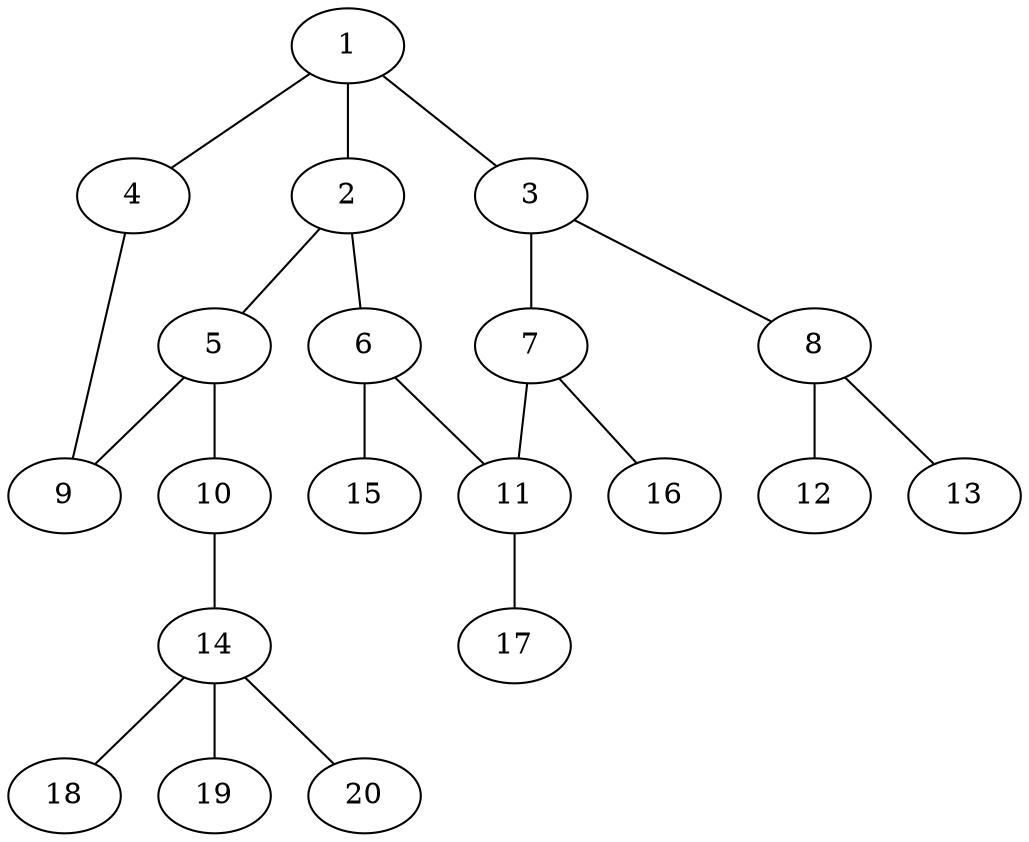 graph molecule_2523 {
	1	 [chem=C];
	2	 [chem=C];
	1 -- 2	 [valence=2];
	3	 [chem=C];
	1 -- 3	 [valence=1];
	4	 [chem=S];
	1 -- 4	 [valence=1];
	5	 [chem=C];
	2 -- 5	 [valence=1];
	6	 [chem=C];
	2 -- 6	 [valence=1];
	7	 [chem=C];
	3 -- 7	 [valence=2];
	8	 [chem=N];
	3 -- 8	 [valence=1];
	9	 [chem=N];
	4 -- 9	 [valence=1];
	5 -- 9	 [valence=2];
	10	 [chem=O];
	5 -- 10	 [valence=1];
	11	 [chem=C];
	6 -- 11	 [valence=2];
	15	 [chem=H];
	6 -- 15	 [valence=1];
	7 -- 11	 [valence=1];
	16	 [chem=H];
	7 -- 16	 [valence=1];
	12	 [chem=O];
	8 -- 12	 [valence=2];
	13	 [chem=O];
	8 -- 13	 [valence=1];
	14	 [chem=C];
	10 -- 14	 [valence=1];
	17	 [chem=H];
	11 -- 17	 [valence=1];
	18	 [chem=H];
	14 -- 18	 [valence=1];
	19	 [chem=H];
	14 -- 19	 [valence=1];
	20	 [chem=H];
	14 -- 20	 [valence=1];
}
